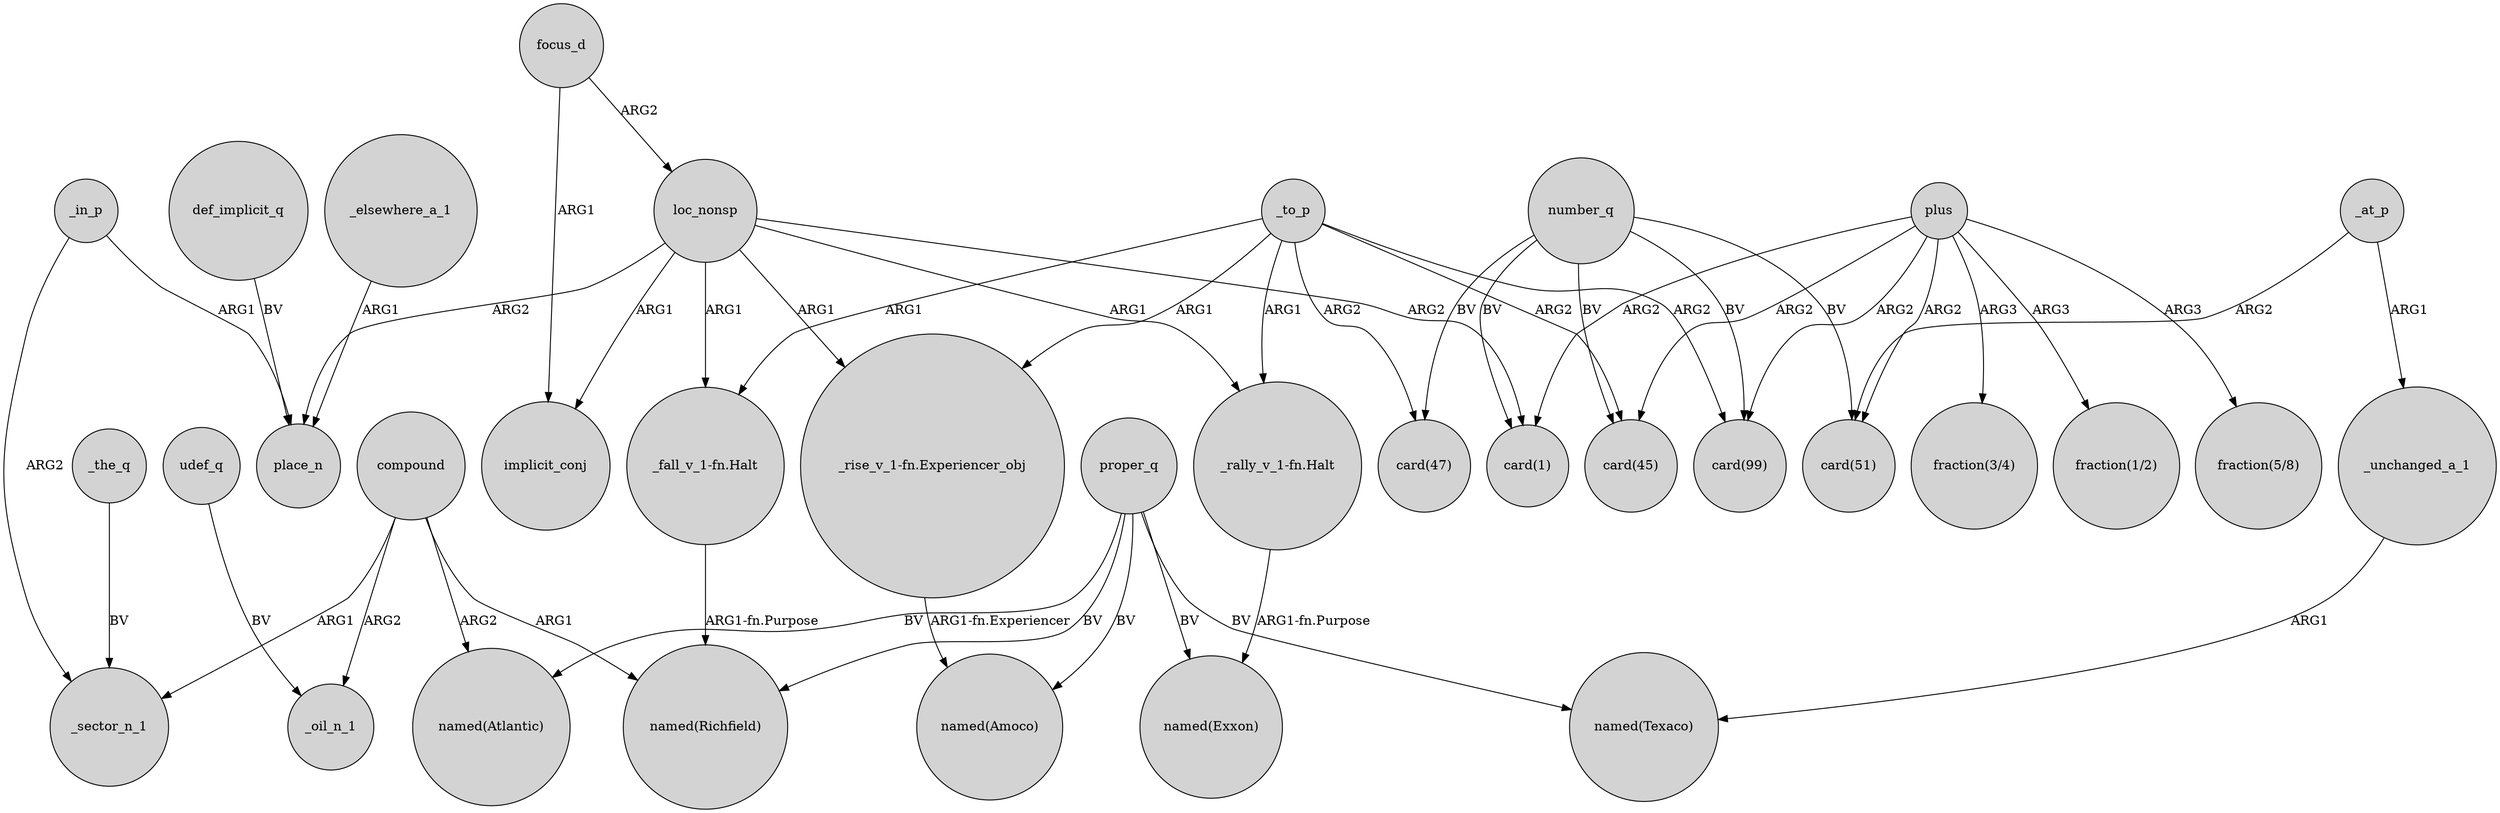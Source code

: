 digraph {
	node [shape=circle style=filled]
	_the_q -> _sector_n_1 [label=BV]
	def_implicit_q -> place_n [label=BV]
	proper_q -> "named(Atlantic)" [label=BV]
	loc_nonsp -> "_rise_v_1-fn.Experiencer_obj" [label=ARG1]
	number_q -> "card(1)" [label=BV]
	loc_nonsp -> "_rally_v_1-fn.Halt" [label=ARG1]
	_at_p -> _unchanged_a_1 [label=ARG1]
	udef_q -> _oil_n_1 [label=BV]
	plus -> "fraction(5/8)" [label=ARG3]
	_elsewhere_a_1 -> place_n [label=ARG1]
	_in_p -> place_n [label=ARG1]
	proper_q -> "named(Amoco)" [label=BV]
	focus_d -> loc_nonsp [label=ARG2]
	proper_q -> "named(Texaco)" [label=BV]
	loc_nonsp -> "card(1)" [label=ARG2]
	_to_p -> "card(47)" [label=ARG2]
	plus -> "card(1)" [label=ARG2]
	_unchanged_a_1 -> "named(Texaco)" [label=ARG1]
	proper_q -> "named(Exxon)" [label=BV]
	plus -> "card(51)" [label=ARG2]
	loc_nonsp -> "_fall_v_1-fn.Halt" [label=ARG1]
	number_q -> "card(47)" [label=BV]
	_at_p -> "card(51)" [label=ARG2]
	loc_nonsp -> implicit_conj [label=ARG1]
	_in_p -> _sector_n_1 [label=ARG2]
	_to_p -> "card(99)" [label=ARG2]
	number_q -> "card(99)" [label=BV]
	number_q -> "card(45)" [label=BV]
	"_rise_v_1-fn.Experiencer_obj" -> "named(Amoco)" [label="ARG1-fn.Experiencer"]
	proper_q -> "named(Richfield)" [label=BV]
	compound -> "named(Atlantic)" [label=ARG2]
	compound -> _oil_n_1 [label=ARG2]
	focus_d -> implicit_conj [label=ARG1]
	plus -> "card(99)" [label=ARG2]
	"_fall_v_1-fn.Halt" -> "named(Richfield)" [label="ARG1-fn.Purpose"]
	_to_p -> "_rally_v_1-fn.Halt" [label=ARG1]
	"_rally_v_1-fn.Halt" -> "named(Exxon)" [label="ARG1-fn.Purpose"]
	compound -> "named(Richfield)" [label=ARG1]
	number_q -> "card(51)" [label=BV]
	loc_nonsp -> place_n [label=ARG2]
	_to_p -> "_rise_v_1-fn.Experiencer_obj" [label=ARG1]
	plus -> "fraction(3/4)" [label=ARG3]
	compound -> _sector_n_1 [label=ARG1]
	_to_p -> "card(45)" [label=ARG2]
	plus -> "card(45)" [label=ARG2]
	_to_p -> "_fall_v_1-fn.Halt" [label=ARG1]
	plus -> "fraction(1/2)" [label=ARG3]
}

